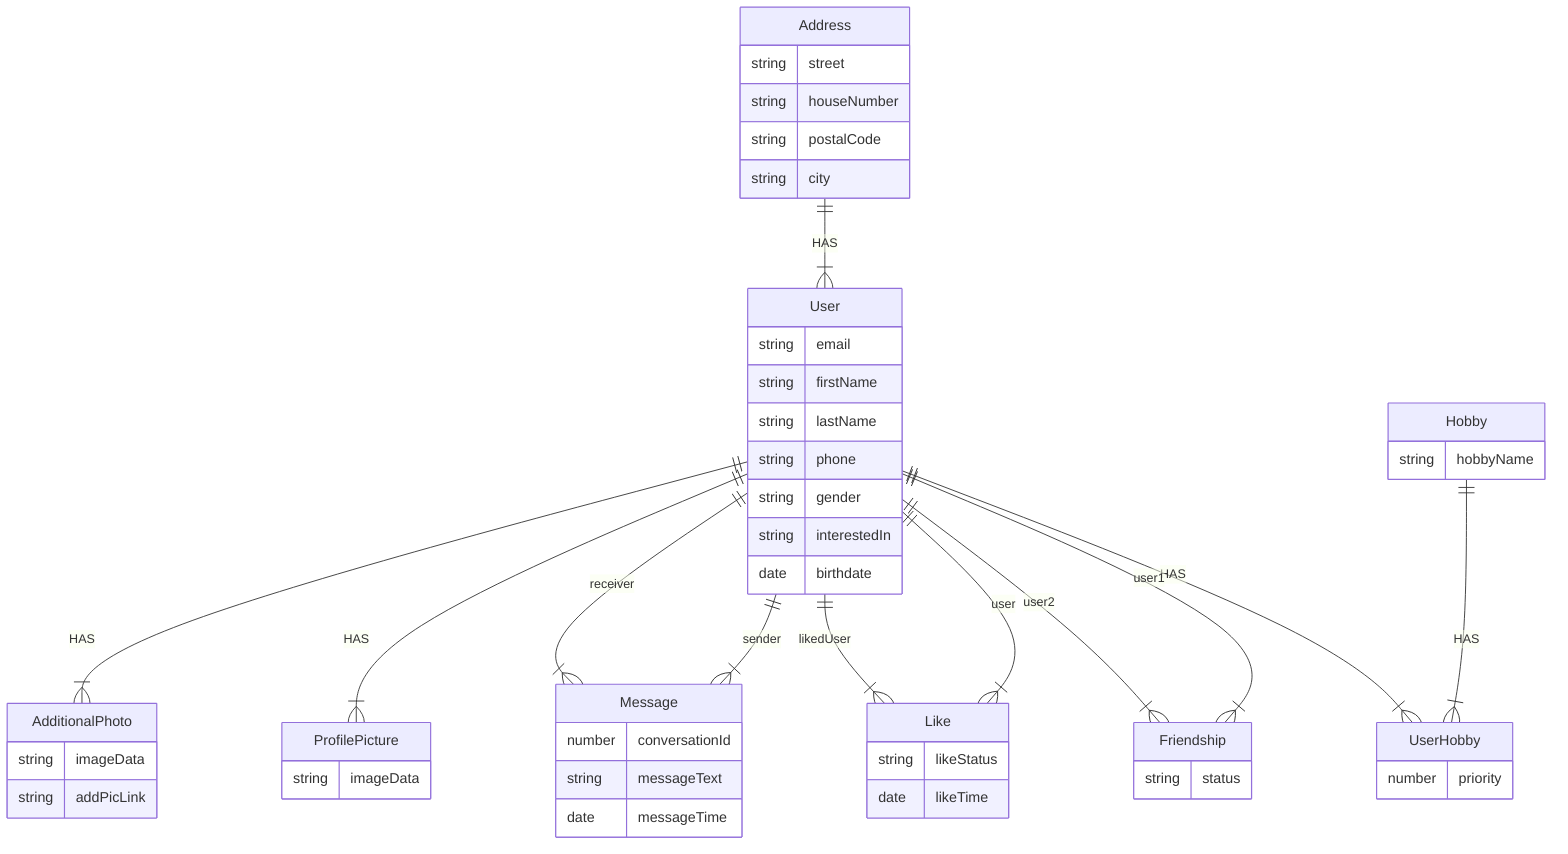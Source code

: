 erDiagram
    %% ---------------------------------------------------------
    %% Entitäten (konzeptuelles Modell)
    %% ---------------------------------------------------------
    
    Address {
        string street
        string houseNumber
        string postalCode
        string city
    }

    User {
        string email
        string firstName
        string lastName
        string phone
        string gender
        string interestedIn
        date birthdate
    }

    Hobby {
        string hobbyName
    }

    UserHobby {
        number priority
    }

    Friendship {
        string status
    }

    Like {
        string likeStatus
        date likeTime
    }

    Message {
        number conversationId
        string messageText
        date messageTime
    }

    ProfilePicture {
        string imageData
    }

    AdditionalPhoto {
        string imageData
        string addPicLink
    }

    %% ---------------------------------------------------------
    %% Beziehungen (konzeptuell)
    %% ---------------------------------------------------------

    Address ||--|{ User : "HAS"

    User ||--|{ UserHobby : "HAS"
    Hobby ||--|{ UserHobby : "HAS"

    User ||--|{ Friendship : "user1"
    User ||--|{ Friendship : "user2"

    User ||--|{ Like : "user"
    User ||--|{ Like : "likedUser"

    User ||--|{ Message : "sender"
    User ||--|{ Message : "receiver"

    User ||--|{ ProfilePicture : "HAS"
    User ||--|{ AdditionalPhoto : "HAS"